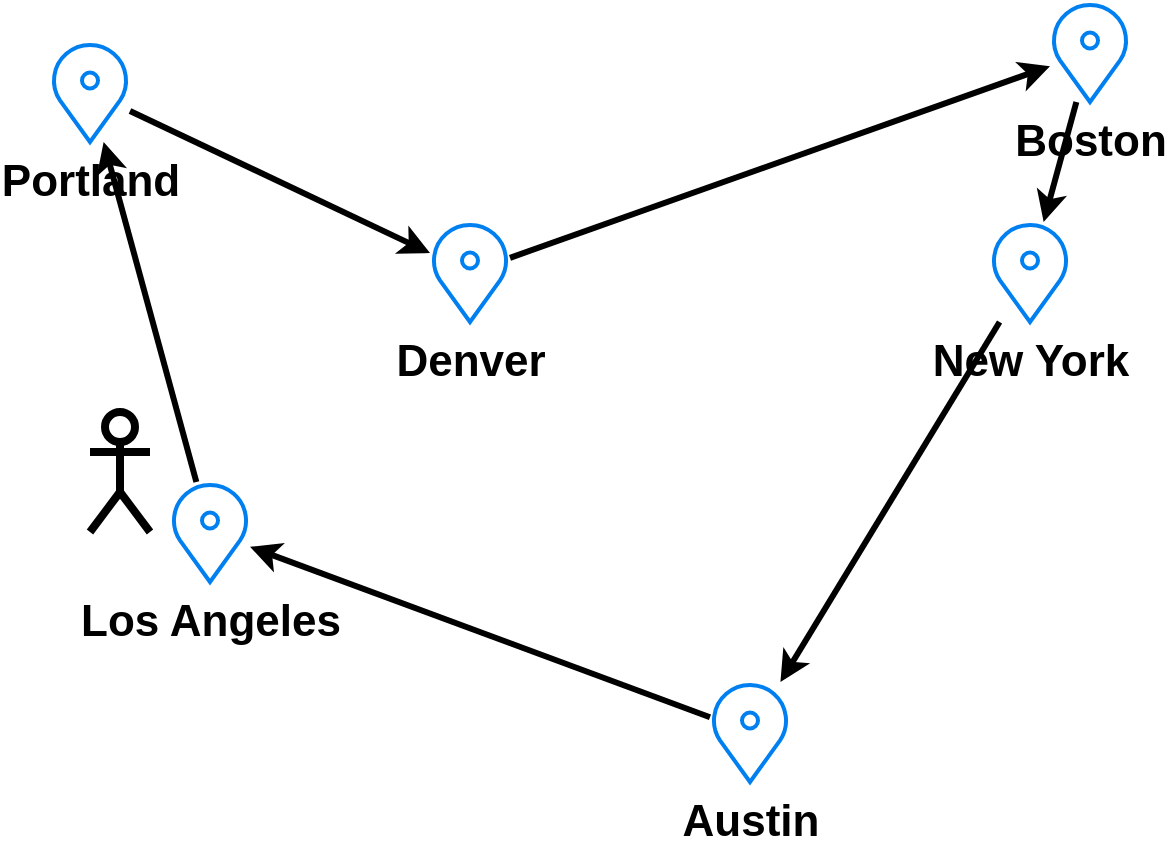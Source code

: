 <mxfile version="24.7.16">
  <diagram name="Page-1" id="CvOzHp0B7jKcXnYuVmqv">
    <mxGraphModel dx="1400" dy="696" grid="1" gridSize="10" guides="1" tooltips="1" connect="1" arrows="1" fold="1" page="1" pageScale="1" pageWidth="827" pageHeight="1169" math="0" shadow="0">
      <root>
        <mxCell id="0" />
        <mxCell id="1" parent="0" />
        <mxCell id="lWWIZiCAYR8_xbFaMXe6-23" value="&lt;font style=&quot;font-size: 22px;&quot;&gt;Portland&lt;/font&gt;" style="html=1;verticalLabelPosition=bottom;align=center;labelBackgroundColor=#ffffff;verticalAlign=top;strokeWidth=2;strokeColor=#0080F0;shadow=0;dashed=0;shape=mxgraph.ios7.icons.location;fontSize=22;fontStyle=1" vertex="1" parent="1">
          <mxGeometry x="100" y="370" width="40" height="50" as="geometry" />
        </mxCell>
        <mxCell id="lWWIZiCAYR8_xbFaMXe6-24" value="&lt;font style=&quot;font-size: 22px;&quot;&gt;Los Angeles&lt;/font&gt;" style="html=1;verticalLabelPosition=bottom;align=center;labelBackgroundColor=#ffffff;verticalAlign=top;strokeWidth=2;strokeColor=#0080F0;shadow=0;dashed=0;shape=mxgraph.ios7.icons.location;fontSize=22;fontStyle=1" vertex="1" parent="1">
          <mxGeometry x="160" y="590" width="40" height="50" as="geometry" />
        </mxCell>
        <mxCell id="lWWIZiCAYR8_xbFaMXe6-25" value="&lt;font style=&quot;font-size: 22px;&quot;&gt;Denver&lt;/font&gt;" style="html=1;verticalLabelPosition=bottom;align=center;labelBackgroundColor=#ffffff;verticalAlign=top;strokeWidth=2;strokeColor=#0080F0;shadow=0;dashed=0;shape=mxgraph.ios7.icons.location;fontSize=22;fontStyle=1" vertex="1" parent="1">
          <mxGeometry x="290" y="460" width="40" height="50" as="geometry" />
        </mxCell>
        <mxCell id="lWWIZiCAYR8_xbFaMXe6-26" value="&lt;font style=&quot;font-size: 22px;&quot;&gt;Boston&lt;/font&gt;" style="html=1;verticalLabelPosition=bottom;align=center;labelBackgroundColor=#ffffff;verticalAlign=top;strokeWidth=2;strokeColor=#0080F0;shadow=0;dashed=0;shape=mxgraph.ios7.icons.location;fontSize=22;fontStyle=1" vertex="1" parent="1">
          <mxGeometry x="600" y="350" width="40" height="50" as="geometry" />
        </mxCell>
        <mxCell id="lWWIZiCAYR8_xbFaMXe6-27" value="&lt;font style=&quot;font-size: 22px;&quot;&gt;New York&lt;/font&gt;" style="html=1;verticalLabelPosition=bottom;align=center;labelBackgroundColor=#ffffff;verticalAlign=top;strokeWidth=2;strokeColor=#0080F0;shadow=0;dashed=0;shape=mxgraph.ios7.icons.location;fontSize=22;fontStyle=1" vertex="1" parent="1">
          <mxGeometry x="570" y="460" width="40" height="50" as="geometry" />
        </mxCell>
        <mxCell id="lWWIZiCAYR8_xbFaMXe6-29" value="&lt;font style=&quot;font-size: 22px;&quot;&gt;Austin&lt;/font&gt;" style="html=1;verticalLabelPosition=bottom;align=center;labelBackgroundColor=#ffffff;verticalAlign=top;strokeWidth=2;strokeColor=#0080F0;shadow=0;dashed=0;shape=mxgraph.ios7.icons.location;fontSize=22;fontStyle=1" vertex="1" parent="1">
          <mxGeometry x="430" y="690" width="40" height="50" as="geometry" />
        </mxCell>
        <mxCell id="lWWIZiCAYR8_xbFaMXe6-31" value="" style="shape=umlActor;verticalLabelPosition=bottom;verticalAlign=top;html=1;outlineConnect=0;fontStyle=0;strokeWidth=4;" vertex="1" parent="1">
          <mxGeometry x="120" y="555" width="30" height="60" as="geometry" />
        </mxCell>
        <mxCell id="lWWIZiCAYR8_xbFaMXe6-35" value="" style="endArrow=classic;html=1;rounded=0;strokeWidth=3;" edge="1" parent="1" source="lWWIZiCAYR8_xbFaMXe6-24" target="lWWIZiCAYR8_xbFaMXe6-23">
          <mxGeometry width="50" height="50" relative="1" as="geometry">
            <mxPoint x="190" y="540" as="sourcePoint" />
            <mxPoint x="290" y="550" as="targetPoint" />
          </mxGeometry>
        </mxCell>
        <mxCell id="lWWIZiCAYR8_xbFaMXe6-36" value="" style="endArrow=classic;html=1;rounded=0;strokeWidth=3;" edge="1" parent="1" source="lWWIZiCAYR8_xbFaMXe6-23" target="lWWIZiCAYR8_xbFaMXe6-25">
          <mxGeometry width="50" height="50" relative="1" as="geometry">
            <mxPoint x="183" y="600" as="sourcePoint" />
            <mxPoint x="137" y="430" as="targetPoint" />
          </mxGeometry>
        </mxCell>
        <mxCell id="lWWIZiCAYR8_xbFaMXe6-37" value="" style="endArrow=classic;html=1;rounded=0;strokeWidth=3;" edge="1" parent="1" source="lWWIZiCAYR8_xbFaMXe6-25" target="lWWIZiCAYR8_xbFaMXe6-26">
          <mxGeometry width="50" height="50" relative="1" as="geometry">
            <mxPoint x="150" y="414" as="sourcePoint" />
            <mxPoint x="300" y="486" as="targetPoint" />
          </mxGeometry>
        </mxCell>
        <mxCell id="lWWIZiCAYR8_xbFaMXe6-38" value="" style="endArrow=classic;html=1;rounded=0;strokeWidth=3;" edge="1" parent="1" source="lWWIZiCAYR8_xbFaMXe6-26" target="lWWIZiCAYR8_xbFaMXe6-27">
          <mxGeometry width="50" height="50" relative="1" as="geometry">
            <mxPoint x="340" y="488" as="sourcePoint" />
            <mxPoint x="610" y="392" as="targetPoint" />
          </mxGeometry>
        </mxCell>
        <mxCell id="lWWIZiCAYR8_xbFaMXe6-39" value="" style="endArrow=classic;html=1;rounded=0;strokeWidth=3;" edge="1" parent="1" source="lWWIZiCAYR8_xbFaMXe6-27" target="lWWIZiCAYR8_xbFaMXe6-29">
          <mxGeometry width="50" height="50" relative="1" as="geometry">
            <mxPoint x="623" y="410" as="sourcePoint" />
            <mxPoint x="607" y="470" as="targetPoint" />
          </mxGeometry>
        </mxCell>
        <mxCell id="lWWIZiCAYR8_xbFaMXe6-40" value="" style="endArrow=classic;html=1;rounded=0;strokeWidth=3;" edge="1" parent="1" source="lWWIZiCAYR8_xbFaMXe6-29" target="lWWIZiCAYR8_xbFaMXe6-24">
          <mxGeometry width="50" height="50" relative="1" as="geometry">
            <mxPoint x="450" y="630" as="sourcePoint" />
            <mxPoint x="513" y="660" as="targetPoint" />
          </mxGeometry>
        </mxCell>
      </root>
    </mxGraphModel>
  </diagram>
</mxfile>
